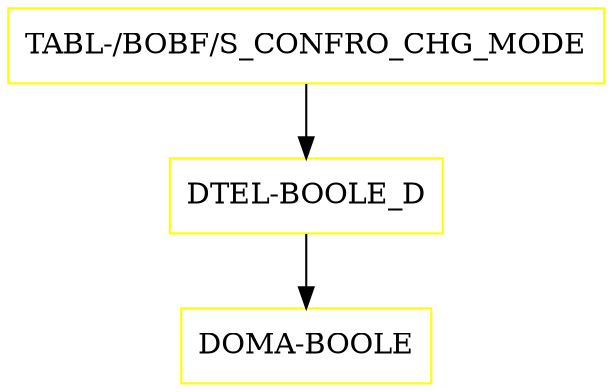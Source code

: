 digraph G {
  "TABL-/BOBF/S_CONFRO_CHG_MODE" [shape=box,color=yellow];
  "DTEL-BOOLE_D" [shape=box,color=yellow,URL="./DTEL_BOOLE_D.html"];
  "DOMA-BOOLE" [shape=box,color=yellow,URL="./DOMA_BOOLE.html"];
  "TABL-/BOBF/S_CONFRO_CHG_MODE" -> "DTEL-BOOLE_D";
  "DTEL-BOOLE_D" -> "DOMA-BOOLE";
}
